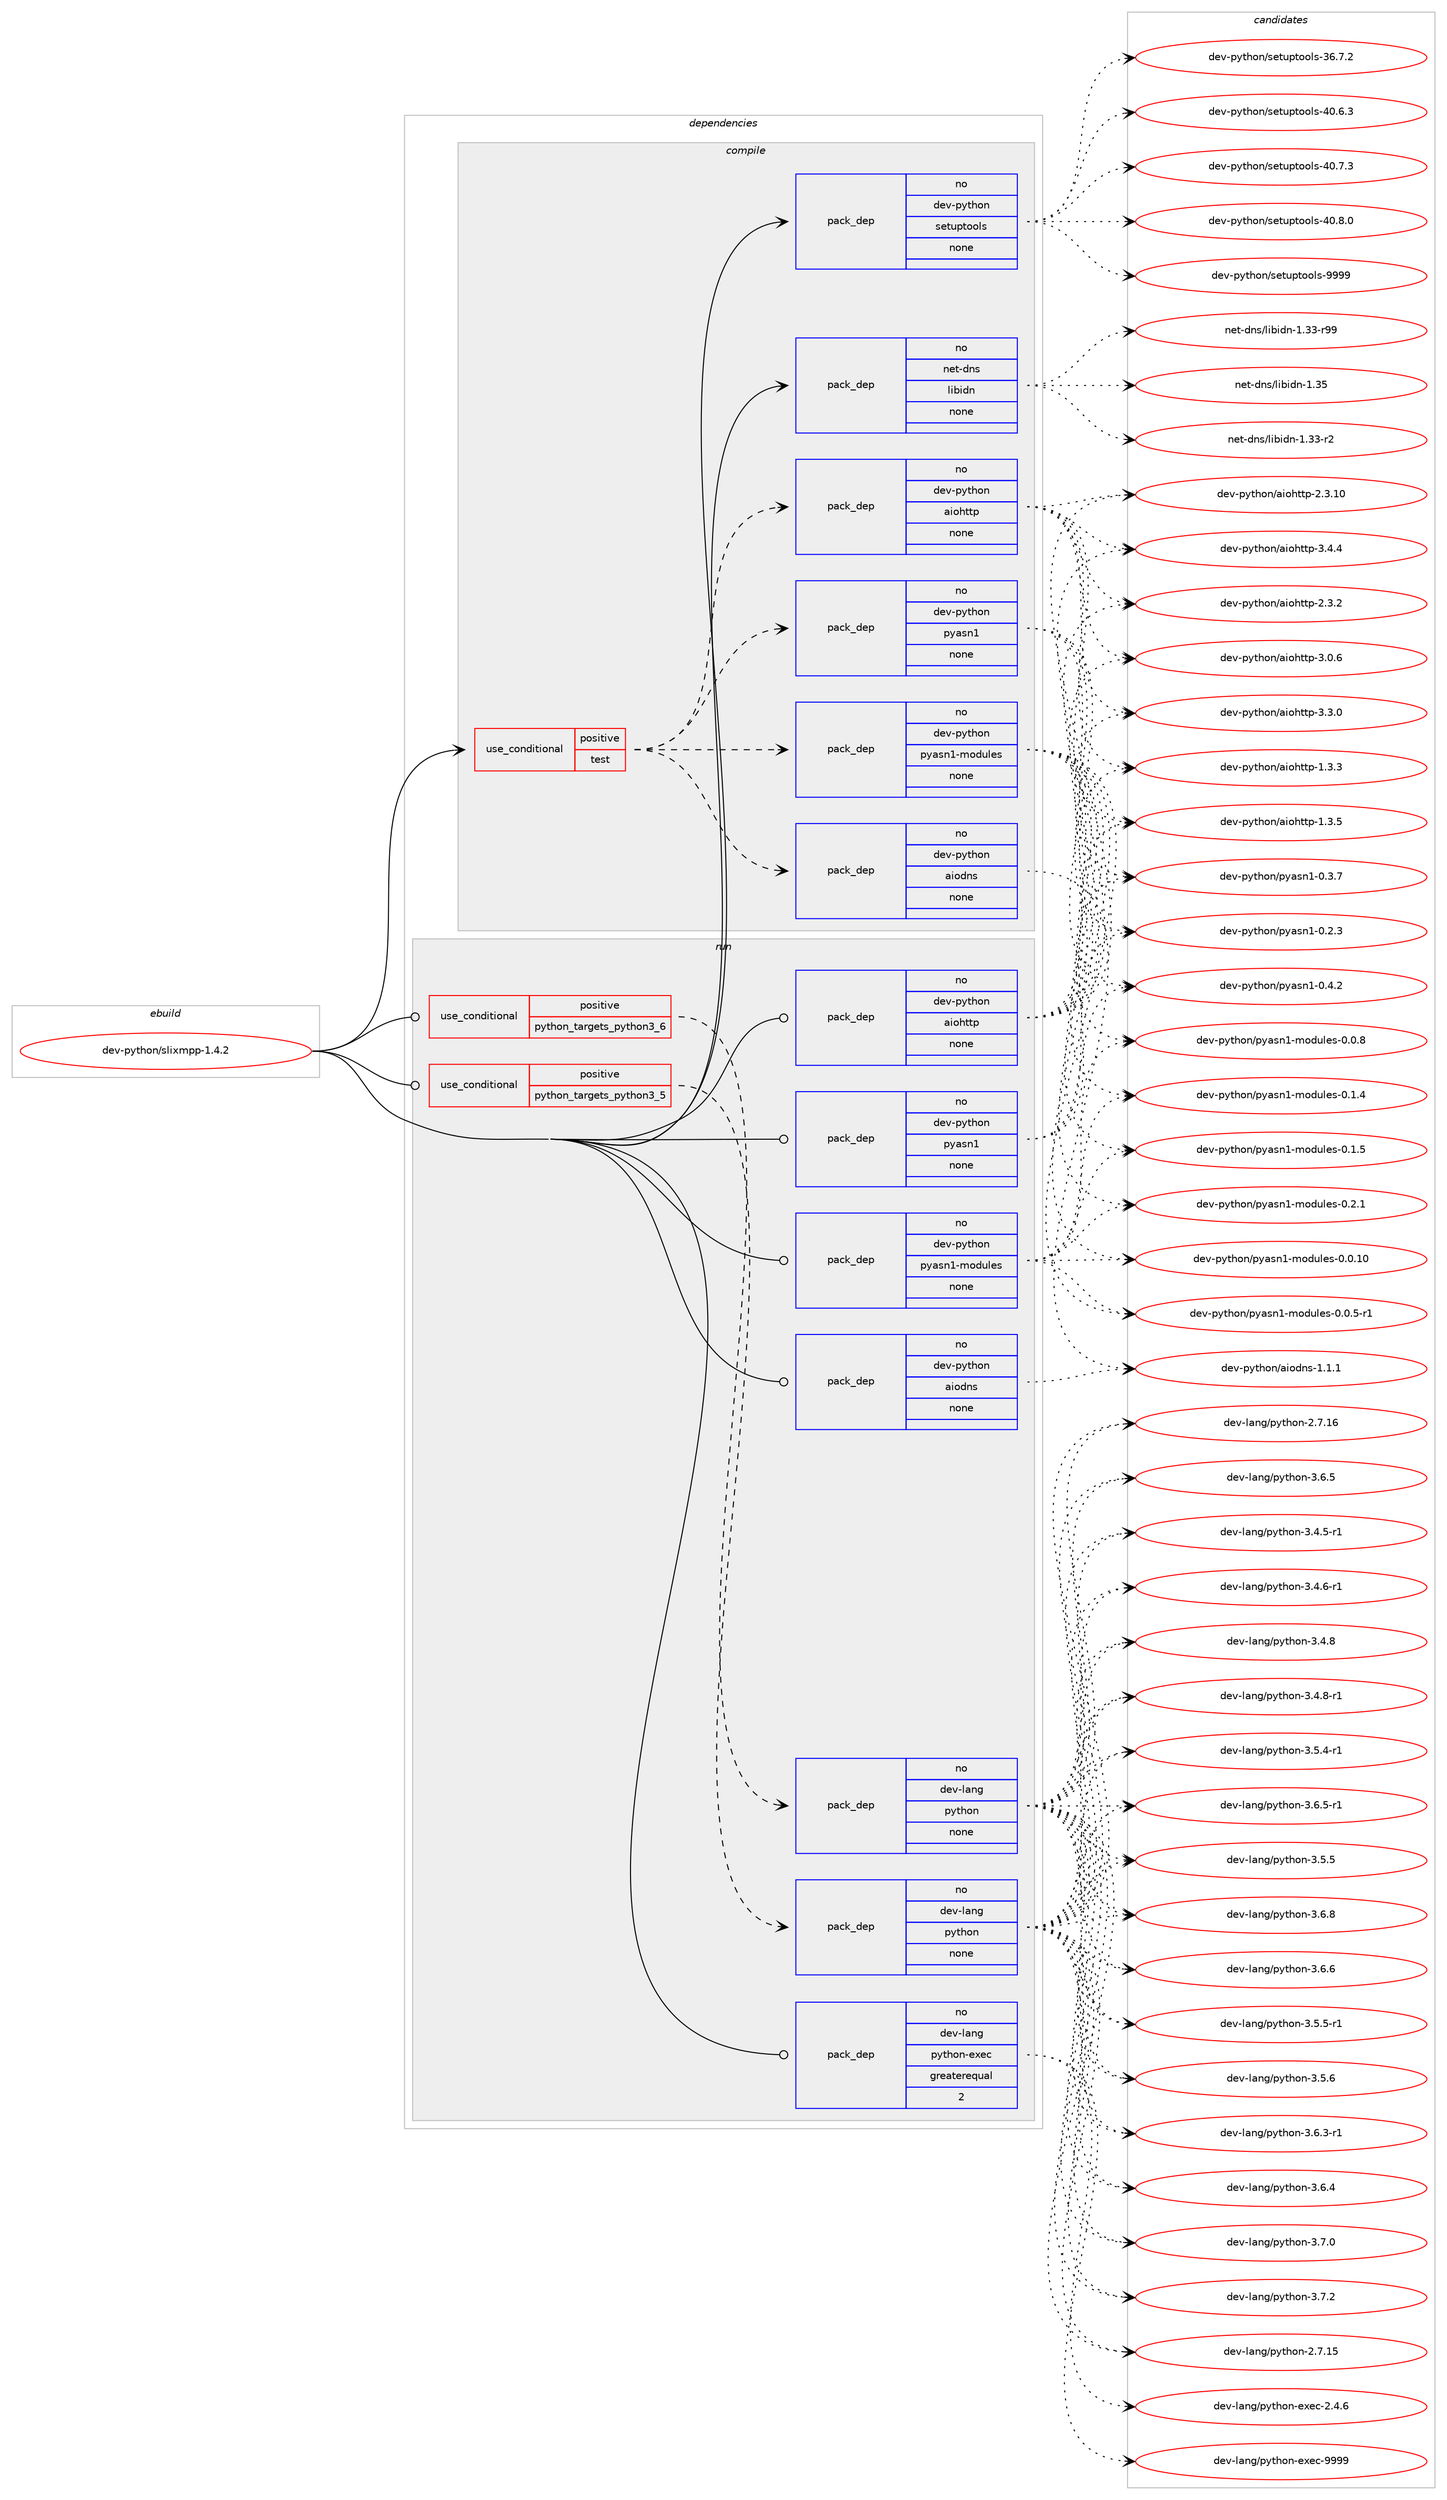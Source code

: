 digraph prolog {

# *************
# Graph options
# *************

newrank=true;
concentrate=true;
compound=true;
graph [rankdir=LR,fontname=Helvetica,fontsize=10,ranksep=1.5];#, ranksep=2.5, nodesep=0.2];
edge  [arrowhead=vee];
node  [fontname=Helvetica,fontsize=10];

# **********
# The ebuild
# **********

subgraph cluster_leftcol {
color=gray;
rank=same;
label=<<i>ebuild</i>>;
id [label="dev-python/slixmpp-1.4.2", color=red, width=4, href="../dev-python/slixmpp-1.4.2.svg"];
}

# ****************
# The dependencies
# ****************

subgraph cluster_midcol {
color=gray;
label=<<i>dependencies</i>>;
subgraph cluster_compile {
fillcolor="#eeeeee";
style=filled;
label=<<i>compile</i>>;
subgraph cond384696 {
dependency1441428 [label=<<TABLE BORDER="0" CELLBORDER="1" CELLSPACING="0" CELLPADDING="4"><TR><TD ROWSPAN="3" CELLPADDING="10">use_conditional</TD></TR><TR><TD>positive</TD></TR><TR><TD>test</TD></TR></TABLE>>, shape=none, color=red];
subgraph pack1033370 {
dependency1441429 [label=<<TABLE BORDER="0" CELLBORDER="1" CELLSPACING="0" CELLPADDING="4" WIDTH="220"><TR><TD ROWSPAN="6" CELLPADDING="30">pack_dep</TD></TR><TR><TD WIDTH="110">no</TD></TR><TR><TD>dev-python</TD></TR><TR><TD>aiodns</TD></TR><TR><TD>none</TD></TR><TR><TD></TD></TR></TABLE>>, shape=none, color=blue];
}
dependency1441428:e -> dependency1441429:w [weight=20,style="dashed",arrowhead="vee"];
subgraph pack1033371 {
dependency1441430 [label=<<TABLE BORDER="0" CELLBORDER="1" CELLSPACING="0" CELLPADDING="4" WIDTH="220"><TR><TD ROWSPAN="6" CELLPADDING="30">pack_dep</TD></TR><TR><TD WIDTH="110">no</TD></TR><TR><TD>dev-python</TD></TR><TR><TD>aiohttp</TD></TR><TR><TD>none</TD></TR><TR><TD></TD></TR></TABLE>>, shape=none, color=blue];
}
dependency1441428:e -> dependency1441430:w [weight=20,style="dashed",arrowhead="vee"];
subgraph pack1033372 {
dependency1441431 [label=<<TABLE BORDER="0" CELLBORDER="1" CELLSPACING="0" CELLPADDING="4" WIDTH="220"><TR><TD ROWSPAN="6" CELLPADDING="30">pack_dep</TD></TR><TR><TD WIDTH="110">no</TD></TR><TR><TD>dev-python</TD></TR><TR><TD>pyasn1-modules</TD></TR><TR><TD>none</TD></TR><TR><TD></TD></TR></TABLE>>, shape=none, color=blue];
}
dependency1441428:e -> dependency1441431:w [weight=20,style="dashed",arrowhead="vee"];
subgraph pack1033373 {
dependency1441432 [label=<<TABLE BORDER="0" CELLBORDER="1" CELLSPACING="0" CELLPADDING="4" WIDTH="220"><TR><TD ROWSPAN="6" CELLPADDING="30">pack_dep</TD></TR><TR><TD WIDTH="110">no</TD></TR><TR><TD>dev-python</TD></TR><TR><TD>pyasn1</TD></TR><TR><TD>none</TD></TR><TR><TD></TD></TR></TABLE>>, shape=none, color=blue];
}
dependency1441428:e -> dependency1441432:w [weight=20,style="dashed",arrowhead="vee"];
}
id:e -> dependency1441428:w [weight=20,style="solid",arrowhead="vee"];
subgraph pack1033374 {
dependency1441433 [label=<<TABLE BORDER="0" CELLBORDER="1" CELLSPACING="0" CELLPADDING="4" WIDTH="220"><TR><TD ROWSPAN="6" CELLPADDING="30">pack_dep</TD></TR><TR><TD WIDTH="110">no</TD></TR><TR><TD>dev-python</TD></TR><TR><TD>setuptools</TD></TR><TR><TD>none</TD></TR><TR><TD></TD></TR></TABLE>>, shape=none, color=blue];
}
id:e -> dependency1441433:w [weight=20,style="solid",arrowhead="vee"];
subgraph pack1033375 {
dependency1441434 [label=<<TABLE BORDER="0" CELLBORDER="1" CELLSPACING="0" CELLPADDING="4" WIDTH="220"><TR><TD ROWSPAN="6" CELLPADDING="30">pack_dep</TD></TR><TR><TD WIDTH="110">no</TD></TR><TR><TD>net-dns</TD></TR><TR><TD>libidn</TD></TR><TR><TD>none</TD></TR><TR><TD></TD></TR></TABLE>>, shape=none, color=blue];
}
id:e -> dependency1441434:w [weight=20,style="solid",arrowhead="vee"];
}
subgraph cluster_compileandrun {
fillcolor="#eeeeee";
style=filled;
label=<<i>compile and run</i>>;
}
subgraph cluster_run {
fillcolor="#eeeeee";
style=filled;
label=<<i>run</i>>;
subgraph cond384697 {
dependency1441435 [label=<<TABLE BORDER="0" CELLBORDER="1" CELLSPACING="0" CELLPADDING="4"><TR><TD ROWSPAN="3" CELLPADDING="10">use_conditional</TD></TR><TR><TD>positive</TD></TR><TR><TD>python_targets_python3_5</TD></TR></TABLE>>, shape=none, color=red];
subgraph pack1033376 {
dependency1441436 [label=<<TABLE BORDER="0" CELLBORDER="1" CELLSPACING="0" CELLPADDING="4" WIDTH="220"><TR><TD ROWSPAN="6" CELLPADDING="30">pack_dep</TD></TR><TR><TD WIDTH="110">no</TD></TR><TR><TD>dev-lang</TD></TR><TR><TD>python</TD></TR><TR><TD>none</TD></TR><TR><TD></TD></TR></TABLE>>, shape=none, color=blue];
}
dependency1441435:e -> dependency1441436:w [weight=20,style="dashed",arrowhead="vee"];
}
id:e -> dependency1441435:w [weight=20,style="solid",arrowhead="odot"];
subgraph cond384698 {
dependency1441437 [label=<<TABLE BORDER="0" CELLBORDER="1" CELLSPACING="0" CELLPADDING="4"><TR><TD ROWSPAN="3" CELLPADDING="10">use_conditional</TD></TR><TR><TD>positive</TD></TR><TR><TD>python_targets_python3_6</TD></TR></TABLE>>, shape=none, color=red];
subgraph pack1033377 {
dependency1441438 [label=<<TABLE BORDER="0" CELLBORDER="1" CELLSPACING="0" CELLPADDING="4" WIDTH="220"><TR><TD ROWSPAN="6" CELLPADDING="30">pack_dep</TD></TR><TR><TD WIDTH="110">no</TD></TR><TR><TD>dev-lang</TD></TR><TR><TD>python</TD></TR><TR><TD>none</TD></TR><TR><TD></TD></TR></TABLE>>, shape=none, color=blue];
}
dependency1441437:e -> dependency1441438:w [weight=20,style="dashed",arrowhead="vee"];
}
id:e -> dependency1441437:w [weight=20,style="solid",arrowhead="odot"];
subgraph pack1033378 {
dependency1441439 [label=<<TABLE BORDER="0" CELLBORDER="1" CELLSPACING="0" CELLPADDING="4" WIDTH="220"><TR><TD ROWSPAN="6" CELLPADDING="30">pack_dep</TD></TR><TR><TD WIDTH="110">no</TD></TR><TR><TD>dev-lang</TD></TR><TR><TD>python-exec</TD></TR><TR><TD>greaterequal</TD></TR><TR><TD>2</TD></TR></TABLE>>, shape=none, color=blue];
}
id:e -> dependency1441439:w [weight=20,style="solid",arrowhead="odot"];
subgraph pack1033379 {
dependency1441440 [label=<<TABLE BORDER="0" CELLBORDER="1" CELLSPACING="0" CELLPADDING="4" WIDTH="220"><TR><TD ROWSPAN="6" CELLPADDING="30">pack_dep</TD></TR><TR><TD WIDTH="110">no</TD></TR><TR><TD>dev-python</TD></TR><TR><TD>aiodns</TD></TR><TR><TD>none</TD></TR><TR><TD></TD></TR></TABLE>>, shape=none, color=blue];
}
id:e -> dependency1441440:w [weight=20,style="solid",arrowhead="odot"];
subgraph pack1033380 {
dependency1441441 [label=<<TABLE BORDER="0" CELLBORDER="1" CELLSPACING="0" CELLPADDING="4" WIDTH="220"><TR><TD ROWSPAN="6" CELLPADDING="30">pack_dep</TD></TR><TR><TD WIDTH="110">no</TD></TR><TR><TD>dev-python</TD></TR><TR><TD>aiohttp</TD></TR><TR><TD>none</TD></TR><TR><TD></TD></TR></TABLE>>, shape=none, color=blue];
}
id:e -> dependency1441441:w [weight=20,style="solid",arrowhead="odot"];
subgraph pack1033381 {
dependency1441442 [label=<<TABLE BORDER="0" CELLBORDER="1" CELLSPACING="0" CELLPADDING="4" WIDTH="220"><TR><TD ROWSPAN="6" CELLPADDING="30">pack_dep</TD></TR><TR><TD WIDTH="110">no</TD></TR><TR><TD>dev-python</TD></TR><TR><TD>pyasn1</TD></TR><TR><TD>none</TD></TR><TR><TD></TD></TR></TABLE>>, shape=none, color=blue];
}
id:e -> dependency1441442:w [weight=20,style="solid",arrowhead="odot"];
subgraph pack1033382 {
dependency1441443 [label=<<TABLE BORDER="0" CELLBORDER="1" CELLSPACING="0" CELLPADDING="4" WIDTH="220"><TR><TD ROWSPAN="6" CELLPADDING="30">pack_dep</TD></TR><TR><TD WIDTH="110">no</TD></TR><TR><TD>dev-python</TD></TR><TR><TD>pyasn1-modules</TD></TR><TR><TD>none</TD></TR><TR><TD></TD></TR></TABLE>>, shape=none, color=blue];
}
id:e -> dependency1441443:w [weight=20,style="solid",arrowhead="odot"];
}
}

# **************
# The candidates
# **************

subgraph cluster_choices {
rank=same;
color=gray;
label=<<i>candidates</i>>;

subgraph choice1033370 {
color=black;
nodesep=1;
choice100101118451121211161041111104797105111100110115454946494649 [label="dev-python/aiodns-1.1.1", color=red, width=4,href="../dev-python/aiodns-1.1.1.svg"];
dependency1441429:e -> choice100101118451121211161041111104797105111100110115454946494649:w [style=dotted,weight="100"];
}
subgraph choice1033371 {
color=black;
nodesep=1;
choice100101118451121211161041111104797105111104116116112454946514651 [label="dev-python/aiohttp-1.3.3", color=red, width=4,href="../dev-python/aiohttp-1.3.3.svg"];
choice100101118451121211161041111104797105111104116116112454946514653 [label="dev-python/aiohttp-1.3.5", color=red, width=4,href="../dev-python/aiohttp-1.3.5.svg"];
choice10010111845112121116104111110479710511110411611611245504651464948 [label="dev-python/aiohttp-2.3.10", color=red, width=4,href="../dev-python/aiohttp-2.3.10.svg"];
choice100101118451121211161041111104797105111104116116112455046514650 [label="dev-python/aiohttp-2.3.2", color=red, width=4,href="../dev-python/aiohttp-2.3.2.svg"];
choice100101118451121211161041111104797105111104116116112455146484654 [label="dev-python/aiohttp-3.0.6", color=red, width=4,href="../dev-python/aiohttp-3.0.6.svg"];
choice100101118451121211161041111104797105111104116116112455146514648 [label="dev-python/aiohttp-3.3.0", color=red, width=4,href="../dev-python/aiohttp-3.3.0.svg"];
choice100101118451121211161041111104797105111104116116112455146524652 [label="dev-python/aiohttp-3.4.4", color=red, width=4,href="../dev-python/aiohttp-3.4.4.svg"];
dependency1441430:e -> choice100101118451121211161041111104797105111104116116112454946514651:w [style=dotted,weight="100"];
dependency1441430:e -> choice100101118451121211161041111104797105111104116116112454946514653:w [style=dotted,weight="100"];
dependency1441430:e -> choice10010111845112121116104111110479710511110411611611245504651464948:w [style=dotted,weight="100"];
dependency1441430:e -> choice100101118451121211161041111104797105111104116116112455046514650:w [style=dotted,weight="100"];
dependency1441430:e -> choice100101118451121211161041111104797105111104116116112455146484654:w [style=dotted,weight="100"];
dependency1441430:e -> choice100101118451121211161041111104797105111104116116112455146514648:w [style=dotted,weight="100"];
dependency1441430:e -> choice100101118451121211161041111104797105111104116116112455146524652:w [style=dotted,weight="100"];
}
subgraph choice1033372 {
color=black;
nodesep=1;
choice100101118451121211161041111104711212197115110494510911110011710810111545484648464948 [label="dev-python/pyasn1-modules-0.0.10", color=red, width=4,href="../dev-python/pyasn1-modules-0.0.10.svg"];
choice10010111845112121116104111110471121219711511049451091111001171081011154548464846534511449 [label="dev-python/pyasn1-modules-0.0.5-r1", color=red, width=4,href="../dev-python/pyasn1-modules-0.0.5-r1.svg"];
choice1001011184511212111610411111047112121971151104945109111100117108101115454846484656 [label="dev-python/pyasn1-modules-0.0.8", color=red, width=4,href="../dev-python/pyasn1-modules-0.0.8.svg"];
choice1001011184511212111610411111047112121971151104945109111100117108101115454846494652 [label="dev-python/pyasn1-modules-0.1.4", color=red, width=4,href="../dev-python/pyasn1-modules-0.1.4.svg"];
choice1001011184511212111610411111047112121971151104945109111100117108101115454846494653 [label="dev-python/pyasn1-modules-0.1.5", color=red, width=4,href="../dev-python/pyasn1-modules-0.1.5.svg"];
choice1001011184511212111610411111047112121971151104945109111100117108101115454846504649 [label="dev-python/pyasn1-modules-0.2.1", color=red, width=4,href="../dev-python/pyasn1-modules-0.2.1.svg"];
dependency1441431:e -> choice100101118451121211161041111104711212197115110494510911110011710810111545484648464948:w [style=dotted,weight="100"];
dependency1441431:e -> choice10010111845112121116104111110471121219711511049451091111001171081011154548464846534511449:w [style=dotted,weight="100"];
dependency1441431:e -> choice1001011184511212111610411111047112121971151104945109111100117108101115454846484656:w [style=dotted,weight="100"];
dependency1441431:e -> choice1001011184511212111610411111047112121971151104945109111100117108101115454846494652:w [style=dotted,weight="100"];
dependency1441431:e -> choice1001011184511212111610411111047112121971151104945109111100117108101115454846494653:w [style=dotted,weight="100"];
dependency1441431:e -> choice1001011184511212111610411111047112121971151104945109111100117108101115454846504649:w [style=dotted,weight="100"];
}
subgraph choice1033373 {
color=black;
nodesep=1;
choice10010111845112121116104111110471121219711511049454846504651 [label="dev-python/pyasn1-0.2.3", color=red, width=4,href="../dev-python/pyasn1-0.2.3.svg"];
choice10010111845112121116104111110471121219711511049454846514655 [label="dev-python/pyasn1-0.3.7", color=red, width=4,href="../dev-python/pyasn1-0.3.7.svg"];
choice10010111845112121116104111110471121219711511049454846524650 [label="dev-python/pyasn1-0.4.2", color=red, width=4,href="../dev-python/pyasn1-0.4.2.svg"];
dependency1441432:e -> choice10010111845112121116104111110471121219711511049454846504651:w [style=dotted,weight="100"];
dependency1441432:e -> choice10010111845112121116104111110471121219711511049454846514655:w [style=dotted,weight="100"];
dependency1441432:e -> choice10010111845112121116104111110471121219711511049454846524650:w [style=dotted,weight="100"];
}
subgraph choice1033374 {
color=black;
nodesep=1;
choice100101118451121211161041111104711510111611711211611111110811545515446554650 [label="dev-python/setuptools-36.7.2", color=red, width=4,href="../dev-python/setuptools-36.7.2.svg"];
choice100101118451121211161041111104711510111611711211611111110811545524846544651 [label="dev-python/setuptools-40.6.3", color=red, width=4,href="../dev-python/setuptools-40.6.3.svg"];
choice100101118451121211161041111104711510111611711211611111110811545524846554651 [label="dev-python/setuptools-40.7.3", color=red, width=4,href="../dev-python/setuptools-40.7.3.svg"];
choice100101118451121211161041111104711510111611711211611111110811545524846564648 [label="dev-python/setuptools-40.8.0", color=red, width=4,href="../dev-python/setuptools-40.8.0.svg"];
choice10010111845112121116104111110471151011161171121161111111081154557575757 [label="dev-python/setuptools-9999", color=red, width=4,href="../dev-python/setuptools-9999.svg"];
dependency1441433:e -> choice100101118451121211161041111104711510111611711211611111110811545515446554650:w [style=dotted,weight="100"];
dependency1441433:e -> choice100101118451121211161041111104711510111611711211611111110811545524846544651:w [style=dotted,weight="100"];
dependency1441433:e -> choice100101118451121211161041111104711510111611711211611111110811545524846554651:w [style=dotted,weight="100"];
dependency1441433:e -> choice100101118451121211161041111104711510111611711211611111110811545524846564648:w [style=dotted,weight="100"];
dependency1441433:e -> choice10010111845112121116104111110471151011161171121161111111081154557575757:w [style=dotted,weight="100"];
}
subgraph choice1033375 {
color=black;
nodesep=1;
choice11010111645100110115471081059810510011045494651514511450 [label="net-dns/libidn-1.33-r2", color=red, width=4,href="../net-dns/libidn-1.33-r2.svg"];
choice1101011164510011011547108105981051001104549465151451145757 [label="net-dns/libidn-1.33-r99", color=red, width=4,href="../net-dns/libidn-1.33-r99.svg"];
choice1101011164510011011547108105981051001104549465153 [label="net-dns/libidn-1.35", color=red, width=4,href="../net-dns/libidn-1.35.svg"];
dependency1441434:e -> choice11010111645100110115471081059810510011045494651514511450:w [style=dotted,weight="100"];
dependency1441434:e -> choice1101011164510011011547108105981051001104549465151451145757:w [style=dotted,weight="100"];
dependency1441434:e -> choice1101011164510011011547108105981051001104549465153:w [style=dotted,weight="100"];
}
subgraph choice1033376 {
color=black;
nodesep=1;
choice10010111845108971101034711212111610411111045504655464953 [label="dev-lang/python-2.7.15", color=red, width=4,href="../dev-lang/python-2.7.15.svg"];
choice10010111845108971101034711212111610411111045504655464954 [label="dev-lang/python-2.7.16", color=red, width=4,href="../dev-lang/python-2.7.16.svg"];
choice1001011184510897110103471121211161041111104551465246534511449 [label="dev-lang/python-3.4.5-r1", color=red, width=4,href="../dev-lang/python-3.4.5-r1.svg"];
choice1001011184510897110103471121211161041111104551465246544511449 [label="dev-lang/python-3.4.6-r1", color=red, width=4,href="../dev-lang/python-3.4.6-r1.svg"];
choice100101118451089711010347112121116104111110455146524656 [label="dev-lang/python-3.4.8", color=red, width=4,href="../dev-lang/python-3.4.8.svg"];
choice1001011184510897110103471121211161041111104551465246564511449 [label="dev-lang/python-3.4.8-r1", color=red, width=4,href="../dev-lang/python-3.4.8-r1.svg"];
choice1001011184510897110103471121211161041111104551465346524511449 [label="dev-lang/python-3.5.4-r1", color=red, width=4,href="../dev-lang/python-3.5.4-r1.svg"];
choice100101118451089711010347112121116104111110455146534653 [label="dev-lang/python-3.5.5", color=red, width=4,href="../dev-lang/python-3.5.5.svg"];
choice1001011184510897110103471121211161041111104551465346534511449 [label="dev-lang/python-3.5.5-r1", color=red, width=4,href="../dev-lang/python-3.5.5-r1.svg"];
choice100101118451089711010347112121116104111110455146534654 [label="dev-lang/python-3.5.6", color=red, width=4,href="../dev-lang/python-3.5.6.svg"];
choice1001011184510897110103471121211161041111104551465446514511449 [label="dev-lang/python-3.6.3-r1", color=red, width=4,href="../dev-lang/python-3.6.3-r1.svg"];
choice100101118451089711010347112121116104111110455146544652 [label="dev-lang/python-3.6.4", color=red, width=4,href="../dev-lang/python-3.6.4.svg"];
choice100101118451089711010347112121116104111110455146544653 [label="dev-lang/python-3.6.5", color=red, width=4,href="../dev-lang/python-3.6.5.svg"];
choice1001011184510897110103471121211161041111104551465446534511449 [label="dev-lang/python-3.6.5-r1", color=red, width=4,href="../dev-lang/python-3.6.5-r1.svg"];
choice100101118451089711010347112121116104111110455146544654 [label="dev-lang/python-3.6.6", color=red, width=4,href="../dev-lang/python-3.6.6.svg"];
choice100101118451089711010347112121116104111110455146544656 [label="dev-lang/python-3.6.8", color=red, width=4,href="../dev-lang/python-3.6.8.svg"];
choice100101118451089711010347112121116104111110455146554648 [label="dev-lang/python-3.7.0", color=red, width=4,href="../dev-lang/python-3.7.0.svg"];
choice100101118451089711010347112121116104111110455146554650 [label="dev-lang/python-3.7.2", color=red, width=4,href="../dev-lang/python-3.7.2.svg"];
dependency1441436:e -> choice10010111845108971101034711212111610411111045504655464953:w [style=dotted,weight="100"];
dependency1441436:e -> choice10010111845108971101034711212111610411111045504655464954:w [style=dotted,weight="100"];
dependency1441436:e -> choice1001011184510897110103471121211161041111104551465246534511449:w [style=dotted,weight="100"];
dependency1441436:e -> choice1001011184510897110103471121211161041111104551465246544511449:w [style=dotted,weight="100"];
dependency1441436:e -> choice100101118451089711010347112121116104111110455146524656:w [style=dotted,weight="100"];
dependency1441436:e -> choice1001011184510897110103471121211161041111104551465246564511449:w [style=dotted,weight="100"];
dependency1441436:e -> choice1001011184510897110103471121211161041111104551465346524511449:w [style=dotted,weight="100"];
dependency1441436:e -> choice100101118451089711010347112121116104111110455146534653:w [style=dotted,weight="100"];
dependency1441436:e -> choice1001011184510897110103471121211161041111104551465346534511449:w [style=dotted,weight="100"];
dependency1441436:e -> choice100101118451089711010347112121116104111110455146534654:w [style=dotted,weight="100"];
dependency1441436:e -> choice1001011184510897110103471121211161041111104551465446514511449:w [style=dotted,weight="100"];
dependency1441436:e -> choice100101118451089711010347112121116104111110455146544652:w [style=dotted,weight="100"];
dependency1441436:e -> choice100101118451089711010347112121116104111110455146544653:w [style=dotted,weight="100"];
dependency1441436:e -> choice1001011184510897110103471121211161041111104551465446534511449:w [style=dotted,weight="100"];
dependency1441436:e -> choice100101118451089711010347112121116104111110455146544654:w [style=dotted,weight="100"];
dependency1441436:e -> choice100101118451089711010347112121116104111110455146544656:w [style=dotted,weight="100"];
dependency1441436:e -> choice100101118451089711010347112121116104111110455146554648:w [style=dotted,weight="100"];
dependency1441436:e -> choice100101118451089711010347112121116104111110455146554650:w [style=dotted,weight="100"];
}
subgraph choice1033377 {
color=black;
nodesep=1;
choice10010111845108971101034711212111610411111045504655464953 [label="dev-lang/python-2.7.15", color=red, width=4,href="../dev-lang/python-2.7.15.svg"];
choice10010111845108971101034711212111610411111045504655464954 [label="dev-lang/python-2.7.16", color=red, width=4,href="../dev-lang/python-2.7.16.svg"];
choice1001011184510897110103471121211161041111104551465246534511449 [label="dev-lang/python-3.4.5-r1", color=red, width=4,href="../dev-lang/python-3.4.5-r1.svg"];
choice1001011184510897110103471121211161041111104551465246544511449 [label="dev-lang/python-3.4.6-r1", color=red, width=4,href="../dev-lang/python-3.4.6-r1.svg"];
choice100101118451089711010347112121116104111110455146524656 [label="dev-lang/python-3.4.8", color=red, width=4,href="../dev-lang/python-3.4.8.svg"];
choice1001011184510897110103471121211161041111104551465246564511449 [label="dev-lang/python-3.4.8-r1", color=red, width=4,href="../dev-lang/python-3.4.8-r1.svg"];
choice1001011184510897110103471121211161041111104551465346524511449 [label="dev-lang/python-3.5.4-r1", color=red, width=4,href="../dev-lang/python-3.5.4-r1.svg"];
choice100101118451089711010347112121116104111110455146534653 [label="dev-lang/python-3.5.5", color=red, width=4,href="../dev-lang/python-3.5.5.svg"];
choice1001011184510897110103471121211161041111104551465346534511449 [label="dev-lang/python-3.5.5-r1", color=red, width=4,href="../dev-lang/python-3.5.5-r1.svg"];
choice100101118451089711010347112121116104111110455146534654 [label="dev-lang/python-3.5.6", color=red, width=4,href="../dev-lang/python-3.5.6.svg"];
choice1001011184510897110103471121211161041111104551465446514511449 [label="dev-lang/python-3.6.3-r1", color=red, width=4,href="../dev-lang/python-3.6.3-r1.svg"];
choice100101118451089711010347112121116104111110455146544652 [label="dev-lang/python-3.6.4", color=red, width=4,href="../dev-lang/python-3.6.4.svg"];
choice100101118451089711010347112121116104111110455146544653 [label="dev-lang/python-3.6.5", color=red, width=4,href="../dev-lang/python-3.6.5.svg"];
choice1001011184510897110103471121211161041111104551465446534511449 [label="dev-lang/python-3.6.5-r1", color=red, width=4,href="../dev-lang/python-3.6.5-r1.svg"];
choice100101118451089711010347112121116104111110455146544654 [label="dev-lang/python-3.6.6", color=red, width=4,href="../dev-lang/python-3.6.6.svg"];
choice100101118451089711010347112121116104111110455146544656 [label="dev-lang/python-3.6.8", color=red, width=4,href="../dev-lang/python-3.6.8.svg"];
choice100101118451089711010347112121116104111110455146554648 [label="dev-lang/python-3.7.0", color=red, width=4,href="../dev-lang/python-3.7.0.svg"];
choice100101118451089711010347112121116104111110455146554650 [label="dev-lang/python-3.7.2", color=red, width=4,href="../dev-lang/python-3.7.2.svg"];
dependency1441438:e -> choice10010111845108971101034711212111610411111045504655464953:w [style=dotted,weight="100"];
dependency1441438:e -> choice10010111845108971101034711212111610411111045504655464954:w [style=dotted,weight="100"];
dependency1441438:e -> choice1001011184510897110103471121211161041111104551465246534511449:w [style=dotted,weight="100"];
dependency1441438:e -> choice1001011184510897110103471121211161041111104551465246544511449:w [style=dotted,weight="100"];
dependency1441438:e -> choice100101118451089711010347112121116104111110455146524656:w [style=dotted,weight="100"];
dependency1441438:e -> choice1001011184510897110103471121211161041111104551465246564511449:w [style=dotted,weight="100"];
dependency1441438:e -> choice1001011184510897110103471121211161041111104551465346524511449:w [style=dotted,weight="100"];
dependency1441438:e -> choice100101118451089711010347112121116104111110455146534653:w [style=dotted,weight="100"];
dependency1441438:e -> choice1001011184510897110103471121211161041111104551465346534511449:w [style=dotted,weight="100"];
dependency1441438:e -> choice100101118451089711010347112121116104111110455146534654:w [style=dotted,weight="100"];
dependency1441438:e -> choice1001011184510897110103471121211161041111104551465446514511449:w [style=dotted,weight="100"];
dependency1441438:e -> choice100101118451089711010347112121116104111110455146544652:w [style=dotted,weight="100"];
dependency1441438:e -> choice100101118451089711010347112121116104111110455146544653:w [style=dotted,weight="100"];
dependency1441438:e -> choice1001011184510897110103471121211161041111104551465446534511449:w [style=dotted,weight="100"];
dependency1441438:e -> choice100101118451089711010347112121116104111110455146544654:w [style=dotted,weight="100"];
dependency1441438:e -> choice100101118451089711010347112121116104111110455146544656:w [style=dotted,weight="100"];
dependency1441438:e -> choice100101118451089711010347112121116104111110455146554648:w [style=dotted,weight="100"];
dependency1441438:e -> choice100101118451089711010347112121116104111110455146554650:w [style=dotted,weight="100"];
}
subgraph choice1033378 {
color=black;
nodesep=1;
choice1001011184510897110103471121211161041111104510112010199455046524654 [label="dev-lang/python-exec-2.4.6", color=red, width=4,href="../dev-lang/python-exec-2.4.6.svg"];
choice10010111845108971101034711212111610411111045101120101994557575757 [label="dev-lang/python-exec-9999", color=red, width=4,href="../dev-lang/python-exec-9999.svg"];
dependency1441439:e -> choice1001011184510897110103471121211161041111104510112010199455046524654:w [style=dotted,weight="100"];
dependency1441439:e -> choice10010111845108971101034711212111610411111045101120101994557575757:w [style=dotted,weight="100"];
}
subgraph choice1033379 {
color=black;
nodesep=1;
choice100101118451121211161041111104797105111100110115454946494649 [label="dev-python/aiodns-1.1.1", color=red, width=4,href="../dev-python/aiodns-1.1.1.svg"];
dependency1441440:e -> choice100101118451121211161041111104797105111100110115454946494649:w [style=dotted,weight="100"];
}
subgraph choice1033380 {
color=black;
nodesep=1;
choice100101118451121211161041111104797105111104116116112454946514651 [label="dev-python/aiohttp-1.3.3", color=red, width=4,href="../dev-python/aiohttp-1.3.3.svg"];
choice100101118451121211161041111104797105111104116116112454946514653 [label="dev-python/aiohttp-1.3.5", color=red, width=4,href="../dev-python/aiohttp-1.3.5.svg"];
choice10010111845112121116104111110479710511110411611611245504651464948 [label="dev-python/aiohttp-2.3.10", color=red, width=4,href="../dev-python/aiohttp-2.3.10.svg"];
choice100101118451121211161041111104797105111104116116112455046514650 [label="dev-python/aiohttp-2.3.2", color=red, width=4,href="../dev-python/aiohttp-2.3.2.svg"];
choice100101118451121211161041111104797105111104116116112455146484654 [label="dev-python/aiohttp-3.0.6", color=red, width=4,href="../dev-python/aiohttp-3.0.6.svg"];
choice100101118451121211161041111104797105111104116116112455146514648 [label="dev-python/aiohttp-3.3.0", color=red, width=4,href="../dev-python/aiohttp-3.3.0.svg"];
choice100101118451121211161041111104797105111104116116112455146524652 [label="dev-python/aiohttp-3.4.4", color=red, width=4,href="../dev-python/aiohttp-3.4.4.svg"];
dependency1441441:e -> choice100101118451121211161041111104797105111104116116112454946514651:w [style=dotted,weight="100"];
dependency1441441:e -> choice100101118451121211161041111104797105111104116116112454946514653:w [style=dotted,weight="100"];
dependency1441441:e -> choice10010111845112121116104111110479710511110411611611245504651464948:w [style=dotted,weight="100"];
dependency1441441:e -> choice100101118451121211161041111104797105111104116116112455046514650:w [style=dotted,weight="100"];
dependency1441441:e -> choice100101118451121211161041111104797105111104116116112455146484654:w [style=dotted,weight="100"];
dependency1441441:e -> choice100101118451121211161041111104797105111104116116112455146514648:w [style=dotted,weight="100"];
dependency1441441:e -> choice100101118451121211161041111104797105111104116116112455146524652:w [style=dotted,weight="100"];
}
subgraph choice1033381 {
color=black;
nodesep=1;
choice10010111845112121116104111110471121219711511049454846504651 [label="dev-python/pyasn1-0.2.3", color=red, width=4,href="../dev-python/pyasn1-0.2.3.svg"];
choice10010111845112121116104111110471121219711511049454846514655 [label="dev-python/pyasn1-0.3.7", color=red, width=4,href="../dev-python/pyasn1-0.3.7.svg"];
choice10010111845112121116104111110471121219711511049454846524650 [label="dev-python/pyasn1-0.4.2", color=red, width=4,href="../dev-python/pyasn1-0.4.2.svg"];
dependency1441442:e -> choice10010111845112121116104111110471121219711511049454846504651:w [style=dotted,weight="100"];
dependency1441442:e -> choice10010111845112121116104111110471121219711511049454846514655:w [style=dotted,weight="100"];
dependency1441442:e -> choice10010111845112121116104111110471121219711511049454846524650:w [style=dotted,weight="100"];
}
subgraph choice1033382 {
color=black;
nodesep=1;
choice100101118451121211161041111104711212197115110494510911110011710810111545484648464948 [label="dev-python/pyasn1-modules-0.0.10", color=red, width=4,href="../dev-python/pyasn1-modules-0.0.10.svg"];
choice10010111845112121116104111110471121219711511049451091111001171081011154548464846534511449 [label="dev-python/pyasn1-modules-0.0.5-r1", color=red, width=4,href="../dev-python/pyasn1-modules-0.0.5-r1.svg"];
choice1001011184511212111610411111047112121971151104945109111100117108101115454846484656 [label="dev-python/pyasn1-modules-0.0.8", color=red, width=4,href="../dev-python/pyasn1-modules-0.0.8.svg"];
choice1001011184511212111610411111047112121971151104945109111100117108101115454846494652 [label="dev-python/pyasn1-modules-0.1.4", color=red, width=4,href="../dev-python/pyasn1-modules-0.1.4.svg"];
choice1001011184511212111610411111047112121971151104945109111100117108101115454846494653 [label="dev-python/pyasn1-modules-0.1.5", color=red, width=4,href="../dev-python/pyasn1-modules-0.1.5.svg"];
choice1001011184511212111610411111047112121971151104945109111100117108101115454846504649 [label="dev-python/pyasn1-modules-0.2.1", color=red, width=4,href="../dev-python/pyasn1-modules-0.2.1.svg"];
dependency1441443:e -> choice100101118451121211161041111104711212197115110494510911110011710810111545484648464948:w [style=dotted,weight="100"];
dependency1441443:e -> choice10010111845112121116104111110471121219711511049451091111001171081011154548464846534511449:w [style=dotted,weight="100"];
dependency1441443:e -> choice1001011184511212111610411111047112121971151104945109111100117108101115454846484656:w [style=dotted,weight="100"];
dependency1441443:e -> choice1001011184511212111610411111047112121971151104945109111100117108101115454846494652:w [style=dotted,weight="100"];
dependency1441443:e -> choice1001011184511212111610411111047112121971151104945109111100117108101115454846494653:w [style=dotted,weight="100"];
dependency1441443:e -> choice1001011184511212111610411111047112121971151104945109111100117108101115454846504649:w [style=dotted,weight="100"];
}
}

}
